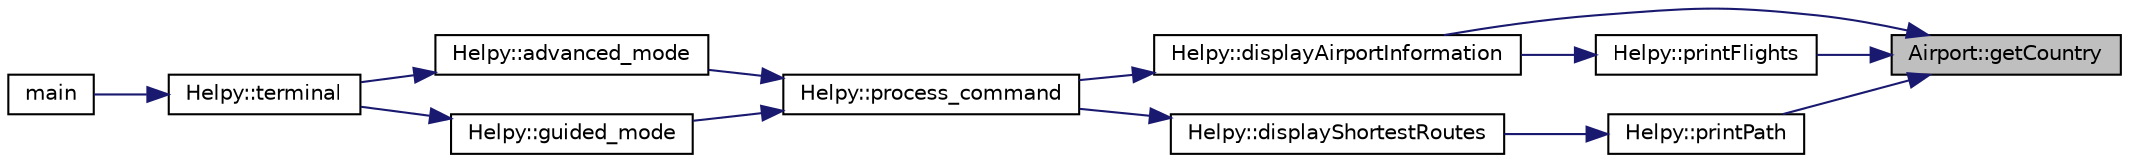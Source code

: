 digraph "Airport::getCountry"
{
 // LATEX_PDF_SIZE
  edge [fontname="Helvetica",fontsize="10",labelfontname="Helvetica",labelfontsize="10"];
  node [fontname="Helvetica",fontsize="10",shape=record];
  rankdir="RL";
  Node1 [label="Airport::getCountry",height=0.2,width=0.4,color="black", fillcolor="grey75", style="filled", fontcolor="black",tooltip="returns the country of the Airport"];
  Node1 -> Node2 [dir="back",color="midnightblue",fontsize="10",style="solid"];
  Node2 [label="Helpy::displayAirportInformation",height=0.2,width=0.4,color="black", fillcolor="white", style="filled",URL="$classHelpy.html#aa0039898fad6ba25654635123abe404b",tooltip="displays all the flights you can take on a given Airport, as well as the Airlines that make said flig..."];
  Node2 -> Node3 [dir="back",color="midnightblue",fontsize="10",style="solid"];
  Node3 [label="Helpy::process_command",height=0.2,width=0.4,color="black", fillcolor="white", style="filled",URL="$classHelpy.html#ac18c8353d0a7f41c9363433f826988fe",tooltip="processes the commands that were inputted @complexity O(n^2 * log(n))"];
  Node3 -> Node4 [dir="back",color="midnightblue",fontsize="10",style="solid"];
  Node4 [label="Helpy::advanced_mode",height=0.2,width=0.4,color="black", fillcolor="white", style="filled",URL="$classHelpy.html#a8fa3cfb126e6423475a34637b50d8334",tooltip="executes the advanced mode of the UI @complexity O(1)"];
  Node4 -> Node5 [dir="back",color="midnightblue",fontsize="10",style="solid"];
  Node5 [label="Helpy::terminal",height=0.2,width=0.4,color="black", fillcolor="white", style="filled",URL="$classHelpy.html#aaa754efec4177b0c763859b5847d10d3",tooltip="allows the user to choose the mode of the UI @complexity O(n^2)"];
  Node5 -> Node6 [dir="back",color="midnightblue",fontsize="10",style="solid"];
  Node6 [label="main",height=0.2,width=0.4,color="black", fillcolor="white", style="filled",URL="$main_8cpp.html#ae66f6b31b5ad750f1fe042a706a4e3d4",tooltip=" "];
  Node3 -> Node7 [dir="back",color="midnightblue",fontsize="10",style="solid"];
  Node7 [label="Helpy::guided_mode",height=0.2,width=0.4,color="black", fillcolor="white", style="filled",URL="$classHelpy.html#af5932f8789f41f033f894cd659aff329",tooltip="executes the guided mode of the UI @complexity O(1)"];
  Node7 -> Node5 [dir="back",color="midnightblue",fontsize="10",style="solid"];
  Node1 -> Node8 [dir="back",color="midnightblue",fontsize="10",style="solid"];
  Node8 [label="Helpy::printFlights",height=0.2,width=0.4,color="black", fillcolor="white", style="filled",URL="$classHelpy.html#a6c78b649974b1d7d3285874a39a6ef3b",tooltip="prints all the flights of an Airport in a table @complexity O(n * |E|)"];
  Node8 -> Node2 [dir="back",color="midnightblue",fontsize="10",style="solid"];
  Node1 -> Node9 [dir="back",color="midnightblue",fontsize="10",style="solid"];
  Node9 [label="Helpy::printPath",height=0.2,width=0.4,color="black", fillcolor="white", style="filled",URL="$classHelpy.html#a77990e02860a2a30ef77958309f5dc4b",tooltip="prints a table with the information of a path @complexity O(n * |E|), being 'n' the number of Airline..."];
  Node9 -> Node10 [dir="back",color="midnightblue",fontsize="10",style="solid"];
  Node10 [label="Helpy::displayShortestRoutes",height=0.2,width=0.4,color="black", fillcolor="white", style="filled",URL="$classHelpy.html#a55726343e5f6dac4150ca434cd445e70",tooltip="displays the shortest routes you can take from an Airport to another @complexity O(n^2 + |V| + |E|)"];
  Node10 -> Node3 [dir="back",color="midnightblue",fontsize="10",style="solid"];
}
